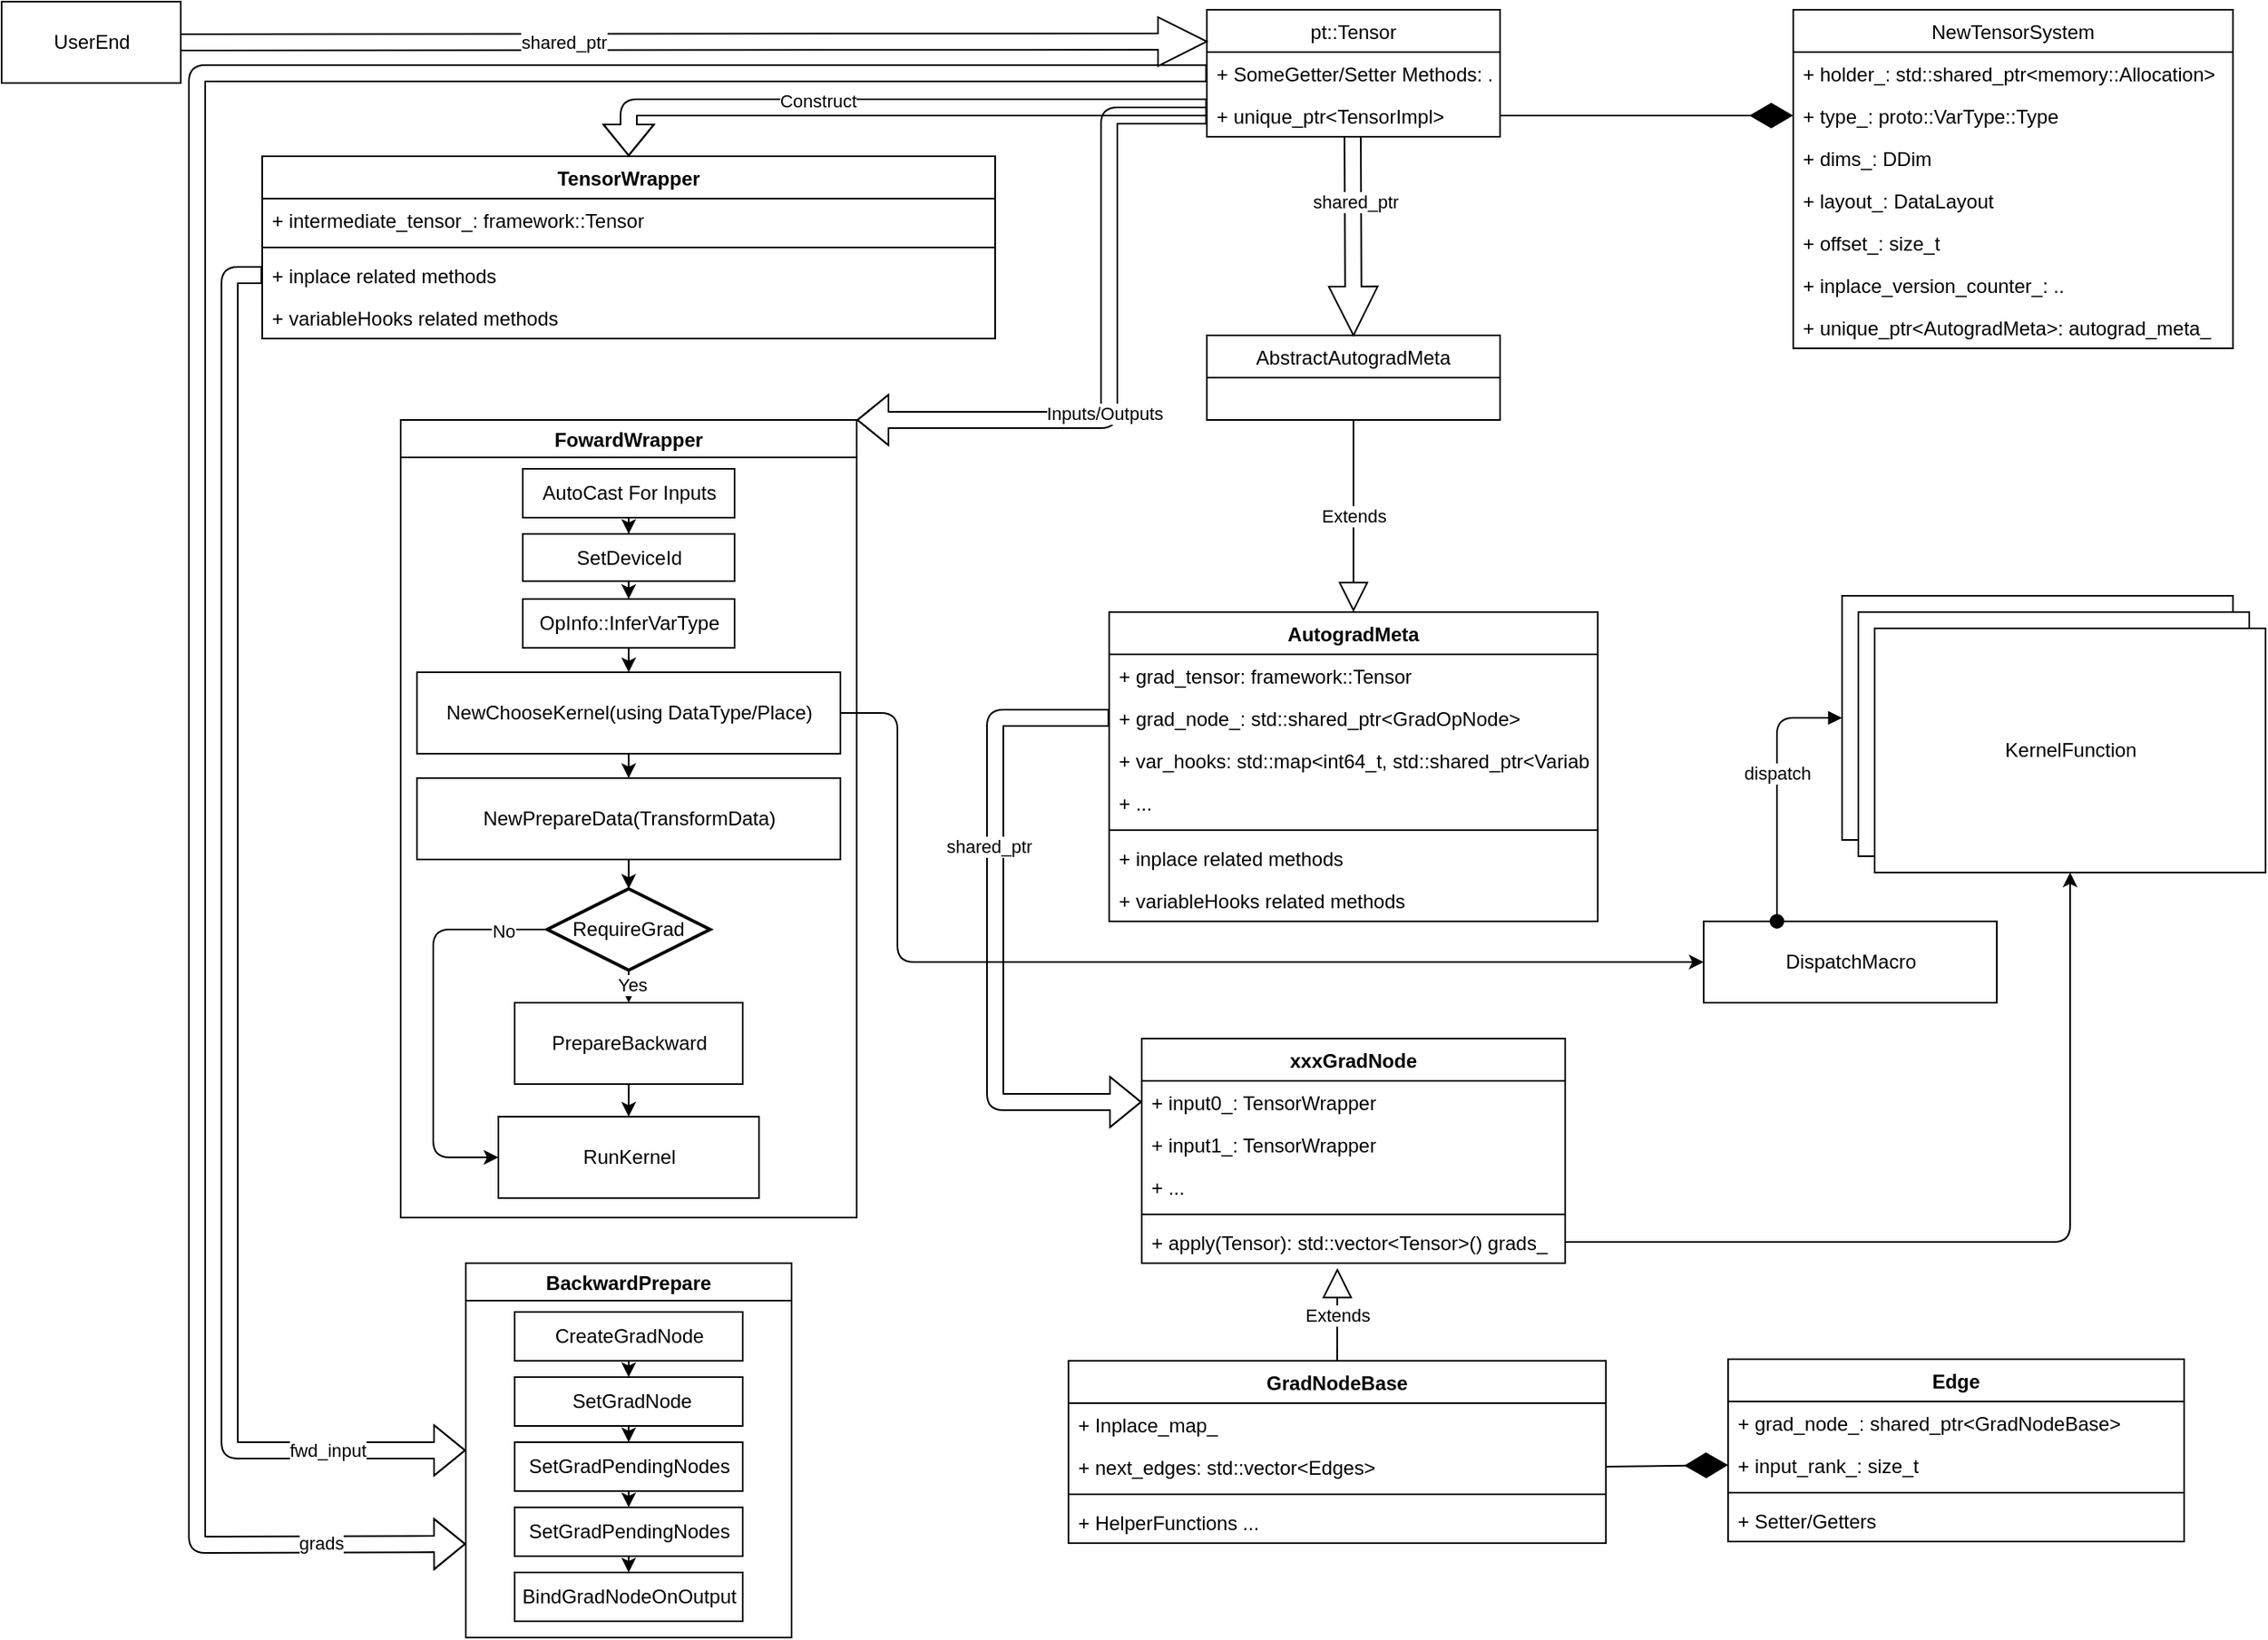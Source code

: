 <mxfile version="15.0.3" type="github">
  <diagram id="ArWPOSI7bu41XnjhQvvm" name="Page-1">
    <mxGraphModel dx="366" dy="769" grid="1" gridSize="10" guides="1" tooltips="1" connect="1" arrows="1" fold="1" page="1" pageScale="1" pageWidth="850" pageHeight="1100" math="0" shadow="0">
      <root>
        <mxCell id="0" />
        <mxCell id="1" parent="0" />
        <mxCell id="lcERAHbh8Opt-ypFuVCq-1" value="FowardWrapper" style="swimlane;" parent="1" vertex="1">
          <mxGeometry x="2175" y="272" width="280" height="490" as="geometry" />
        </mxCell>
        <mxCell id="lcERAHbh8Opt-ypFuVCq-2" style="edgeStyle=orthogonalEdgeStyle;orthogonalLoop=1;jettySize=auto;html=1;exitX=0.5;exitY=1;exitDx=0;exitDy=0;" parent="lcERAHbh8Opt-ypFuVCq-1" source="lcERAHbh8Opt-ypFuVCq-3" target="lcERAHbh8Opt-ypFuVCq-5" edge="1">
          <mxGeometry relative="1" as="geometry" />
        </mxCell>
        <mxCell id="lcERAHbh8Opt-ypFuVCq-3" value="AutoCast For Inputs" style="html=1;" parent="lcERAHbh8Opt-ypFuVCq-1" vertex="1">
          <mxGeometry x="75" y="30" width="130" height="30" as="geometry" />
        </mxCell>
        <mxCell id="lcERAHbh8Opt-ypFuVCq-4" style="edgeStyle=orthogonalEdgeStyle;orthogonalLoop=1;jettySize=auto;html=1;exitX=0.5;exitY=1;exitDx=0;exitDy=0;entryX=0.5;entryY=0;entryDx=0;entryDy=0;" parent="lcERAHbh8Opt-ypFuVCq-1" source="lcERAHbh8Opt-ypFuVCq-5" target="lcERAHbh8Opt-ypFuVCq-7" edge="1">
          <mxGeometry relative="1" as="geometry" />
        </mxCell>
        <mxCell id="lcERAHbh8Opt-ypFuVCq-5" value="SetDeviceId" style="html=1;" parent="lcERAHbh8Opt-ypFuVCq-1" vertex="1">
          <mxGeometry x="75" y="70" width="130" height="29" as="geometry" />
        </mxCell>
        <mxCell id="lcERAHbh8Opt-ypFuVCq-6" style="edgeStyle=orthogonalEdgeStyle;orthogonalLoop=1;jettySize=auto;html=1;exitX=0.5;exitY=1;exitDx=0;exitDy=0;entryX=0.5;entryY=0;entryDx=0;entryDy=0;" parent="lcERAHbh8Opt-ypFuVCq-1" source="lcERAHbh8Opt-ypFuVCq-7" target="lcERAHbh8Opt-ypFuVCq-9" edge="1">
          <mxGeometry relative="1" as="geometry" />
        </mxCell>
        <mxCell id="lcERAHbh8Opt-ypFuVCq-7" value="OpInfo::InferVarType" style="html=1;" parent="lcERAHbh8Opt-ypFuVCq-1" vertex="1">
          <mxGeometry x="75" y="110" width="130" height="30" as="geometry" />
        </mxCell>
        <mxCell id="lcERAHbh8Opt-ypFuVCq-8" style="edgeStyle=orthogonalEdgeStyle;orthogonalLoop=1;jettySize=auto;html=1;exitX=0.5;exitY=1;exitDx=0;exitDy=0;" parent="lcERAHbh8Opt-ypFuVCq-1" source="lcERAHbh8Opt-ypFuVCq-9" target="lcERAHbh8Opt-ypFuVCq-11" edge="1">
          <mxGeometry relative="1" as="geometry" />
        </mxCell>
        <mxCell id="lcERAHbh8Opt-ypFuVCq-9" value="NewChooseKernel(using DataType/Place)" style="html=1;" parent="lcERAHbh8Opt-ypFuVCq-1" vertex="1">
          <mxGeometry x="10" y="155" width="260" height="50" as="geometry" />
        </mxCell>
        <mxCell id="lcERAHbh8Opt-ypFuVCq-10" style="edgeStyle=orthogonalEdgeStyle;orthogonalLoop=1;jettySize=auto;html=1;exitX=0.5;exitY=1;exitDx=0;exitDy=0;entryX=0.5;entryY=0;entryDx=0;entryDy=0;entryPerimeter=0;" parent="lcERAHbh8Opt-ypFuVCq-1" source="lcERAHbh8Opt-ypFuVCq-11" target="lcERAHbh8Opt-ypFuVCq-19" edge="1">
          <mxGeometry relative="1" as="geometry" />
        </mxCell>
        <mxCell id="lcERAHbh8Opt-ypFuVCq-11" value="NewPrepareData(TransformData)" style="html=1;" parent="lcERAHbh8Opt-ypFuVCq-1" vertex="1">
          <mxGeometry x="10" y="220" width="260" height="50" as="geometry" />
        </mxCell>
        <mxCell id="lcERAHbh8Opt-ypFuVCq-12" value="RunKernel" style="html=1;" parent="lcERAHbh8Opt-ypFuVCq-1" vertex="1">
          <mxGeometry x="60" y="428" width="160" height="50" as="geometry" />
        </mxCell>
        <mxCell id="lcERAHbh8Opt-ypFuVCq-13" style="edgeStyle=orthogonalEdgeStyle;orthogonalLoop=1;jettySize=auto;html=1;exitX=0.5;exitY=1;exitDx=0;exitDy=0;entryX=0.5;entryY=0;entryDx=0;entryDy=0;" parent="lcERAHbh8Opt-ypFuVCq-1" source="lcERAHbh8Opt-ypFuVCq-14" target="lcERAHbh8Opt-ypFuVCq-12" edge="1">
          <mxGeometry relative="1" as="geometry" />
        </mxCell>
        <mxCell id="lcERAHbh8Opt-ypFuVCq-14" value="PrepareBackward" style="html=1;" parent="lcERAHbh8Opt-ypFuVCq-1" vertex="1">
          <mxGeometry x="70" y="358" width="140" height="50" as="geometry" />
        </mxCell>
        <mxCell id="lcERAHbh8Opt-ypFuVCq-15" style="edgeStyle=orthogonalEdgeStyle;orthogonalLoop=1;jettySize=auto;html=1;exitX=0.5;exitY=1;exitDx=0;exitDy=0;exitPerimeter=0;entryX=0.5;entryY=0;entryDx=0;entryDy=0;" parent="lcERAHbh8Opt-ypFuVCq-1" source="lcERAHbh8Opt-ypFuVCq-19" target="lcERAHbh8Opt-ypFuVCq-14" edge="1">
          <mxGeometry relative="1" as="geometry" />
        </mxCell>
        <mxCell id="lcERAHbh8Opt-ypFuVCq-16" value="Yes" style="edgeLabel;html=1;align=center;verticalAlign=middle;resizable=0;points=[];" parent="lcERAHbh8Opt-ypFuVCq-15" vertex="1" connectable="0">
          <mxGeometry x="-0.1" y="2" relative="1" as="geometry">
            <mxPoint as="offset" />
          </mxGeometry>
        </mxCell>
        <mxCell id="lcERAHbh8Opt-ypFuVCq-17" style="edgeStyle=orthogonalEdgeStyle;orthogonalLoop=1;jettySize=auto;html=1;exitX=0;exitY=0.5;exitDx=0;exitDy=0;exitPerimeter=0;entryX=0;entryY=0.5;entryDx=0;entryDy=0;" parent="lcERAHbh8Opt-ypFuVCq-1" source="lcERAHbh8Opt-ypFuVCq-19" target="lcERAHbh8Opt-ypFuVCq-12" edge="1">
          <mxGeometry relative="1" as="geometry">
            <Array as="points">
              <mxPoint x="20" y="313" />
              <mxPoint x="20" y="453" />
            </Array>
          </mxGeometry>
        </mxCell>
        <mxCell id="lcERAHbh8Opt-ypFuVCq-18" value="No" style="edgeLabel;html=1;align=center;verticalAlign=middle;resizable=0;points=[];" parent="lcERAHbh8Opt-ypFuVCq-17" vertex="1" connectable="0">
          <mxGeometry x="-0.784" y="1" relative="1" as="geometry">
            <mxPoint as="offset" />
          </mxGeometry>
        </mxCell>
        <mxCell id="lcERAHbh8Opt-ypFuVCq-19" value="RequireGrad" style="strokeWidth=2;html=1;shape=mxgraph.flowchart.decision;whiteSpace=wrap;" parent="lcERAHbh8Opt-ypFuVCq-1" vertex="1">
          <mxGeometry x="90" y="288" width="100" height="50" as="geometry" />
        </mxCell>
        <mxCell id="lcERAHbh8Opt-ypFuVCq-55" value="TensorWrapper" style="swimlane;fontStyle=1;align=center;verticalAlign=top;childLayout=stackLayout;horizontal=1;startSize=26;horizontalStack=0;resizeParent=1;resizeParentMax=0;resizeLast=0;collapsible=1;marginBottom=0;" parent="1" vertex="1">
          <mxGeometry x="2090" y="110" width="450" height="112" as="geometry" />
        </mxCell>
        <mxCell id="lcERAHbh8Opt-ypFuVCq-56" value="+ intermediate_tensor_: framework::Tensor" style="text;strokeColor=none;fillColor=none;align=left;verticalAlign=top;spacingLeft=4;spacingRight=4;overflow=hidden;rotatable=0;points=[[0,0.5],[1,0.5]];portConstraint=eastwest;" parent="lcERAHbh8Opt-ypFuVCq-55" vertex="1">
          <mxGeometry y="26" width="450" height="26" as="geometry" />
        </mxCell>
        <mxCell id="lcERAHbh8Opt-ypFuVCq-60" value="" style="line;strokeWidth=1;fillColor=none;align=left;verticalAlign=middle;spacingTop=-1;spacingLeft=3;spacingRight=3;rotatable=0;labelPosition=right;points=[];portConstraint=eastwest;" parent="lcERAHbh8Opt-ypFuVCq-55" vertex="1">
          <mxGeometry y="52" width="450" height="8" as="geometry" />
        </mxCell>
        <mxCell id="lcERAHbh8Opt-ypFuVCq-61" value="+ inplace related methods" style="text;strokeColor=none;fillColor=none;align=left;verticalAlign=top;spacingLeft=4;spacingRight=4;overflow=hidden;rotatable=0;points=[[0,0.5],[1,0.5]];portConstraint=eastwest;" parent="lcERAHbh8Opt-ypFuVCq-55" vertex="1">
          <mxGeometry y="60" width="450" height="26" as="geometry" />
        </mxCell>
        <mxCell id="lcERAHbh8Opt-ypFuVCq-62" value="+ variableHooks related methods" style="text;strokeColor=none;fillColor=none;align=left;verticalAlign=top;spacingLeft=4;spacingRight=4;overflow=hidden;rotatable=0;points=[[0,0.5],[1,0.5]];portConstraint=eastwest;" parent="lcERAHbh8Opt-ypFuVCq-55" vertex="1">
          <mxGeometry y="86" width="450" height="26" as="geometry" />
        </mxCell>
        <mxCell id="lcERAHbh8Opt-ypFuVCq-76" value="pt::Tensor" style="swimlane;fontStyle=0;childLayout=stackLayout;horizontal=1;startSize=26;fillColor=none;horizontalStack=0;resizeParent=1;resizeParentMax=0;resizeLast=0;collapsible=1;marginBottom=0;" parent="1" vertex="1">
          <mxGeometry x="2670" y="20" width="180" height="78" as="geometry" />
        </mxCell>
        <mxCell id="lcERAHbh8Opt-ypFuVCq-77" value="+ SomeGetter/Setter Methods: .." style="text;strokeColor=none;fillColor=none;align=left;verticalAlign=top;spacingLeft=4;spacingRight=4;overflow=hidden;rotatable=0;points=[[0,0.5],[1,0.5]];portConstraint=eastwest;" parent="lcERAHbh8Opt-ypFuVCq-76" vertex="1">
          <mxGeometry y="26" width="180" height="26" as="geometry" />
        </mxCell>
        <mxCell id="lcERAHbh8Opt-ypFuVCq-78" value="+ unique_ptr&lt;TensorImpl&gt;" style="text;strokeColor=none;fillColor=none;align=left;verticalAlign=top;spacingLeft=4;spacingRight=4;overflow=hidden;rotatable=0;points=[[0,0.5],[1,0.5]];portConstraint=eastwest;" parent="lcERAHbh8Opt-ypFuVCq-76" vertex="1">
          <mxGeometry y="52" width="180" height="26" as="geometry" />
        </mxCell>
        <mxCell id="lcERAHbh8Opt-ypFuVCq-86" value="AutogradMeta" style="swimlane;fontStyle=1;align=center;verticalAlign=top;childLayout=stackLayout;horizontal=1;startSize=26;horizontalStack=0;resizeParent=1;resizeParentMax=0;resizeLast=0;collapsible=1;marginBottom=0;" parent="1" vertex="1">
          <mxGeometry x="2610" y="390" width="300" height="190" as="geometry" />
        </mxCell>
        <mxCell id="lcERAHbh8Opt-ypFuVCq-87" value="+ grad_tensor: framework::Tensor" style="text;strokeColor=none;fillColor=none;align=left;verticalAlign=top;spacingLeft=4;spacingRight=4;overflow=hidden;rotatable=0;points=[[0,0.5],[1,0.5]];portConstraint=eastwest;" parent="lcERAHbh8Opt-ypFuVCq-86" vertex="1">
          <mxGeometry y="26" width="300" height="26" as="geometry" />
        </mxCell>
        <mxCell id="lcERAHbh8Opt-ypFuVCq-88" value="+ grad_node_: std::shared_ptr&lt;GradOpNode&gt;" style="text;strokeColor=none;fillColor=none;align=left;verticalAlign=top;spacingLeft=4;spacingRight=4;overflow=hidden;rotatable=0;points=[[0,0.5],[1,0.5]];portConstraint=eastwest;" parent="lcERAHbh8Opt-ypFuVCq-86" vertex="1">
          <mxGeometry y="52" width="300" height="26" as="geometry" />
        </mxCell>
        <mxCell id="lcERAHbh8Opt-ypFuVCq-89" value="+ var_hooks: std::map&lt;int64_t, std::shared_ptr&lt;VariableWrapperHook&gt;&gt;rHook&gt;" style="text;strokeColor=none;fillColor=none;align=left;verticalAlign=top;spacingLeft=4;spacingRight=4;overflow=hidden;rotatable=0;points=[[0,0.5],[1,0.5]];portConstraint=eastwest;" parent="lcERAHbh8Opt-ypFuVCq-86" vertex="1">
          <mxGeometry y="78" width="300" height="26" as="geometry" />
        </mxCell>
        <mxCell id="lcERAHbh8Opt-ypFuVCq-90" value="+ ..." style="text;strokeColor=none;fillColor=none;align=left;verticalAlign=top;spacingLeft=4;spacingRight=4;overflow=hidden;rotatable=0;points=[[0,0.5],[1,0.5]];portConstraint=eastwest;" parent="lcERAHbh8Opt-ypFuVCq-86" vertex="1">
          <mxGeometry y="104" width="300" height="26" as="geometry" />
        </mxCell>
        <mxCell id="lcERAHbh8Opt-ypFuVCq-91" value="" style="line;strokeWidth=1;fillColor=none;align=left;verticalAlign=middle;spacingTop=-1;spacingLeft=3;spacingRight=3;rotatable=0;labelPosition=right;points=[];portConstraint=eastwest;" parent="lcERAHbh8Opt-ypFuVCq-86" vertex="1">
          <mxGeometry y="130" width="300" height="8" as="geometry" />
        </mxCell>
        <mxCell id="lcERAHbh8Opt-ypFuVCq-92" value="+ inplace related methods" style="text;strokeColor=none;fillColor=none;align=left;verticalAlign=top;spacingLeft=4;spacingRight=4;overflow=hidden;rotatable=0;points=[[0,0.5],[1,0.5]];portConstraint=eastwest;" parent="lcERAHbh8Opt-ypFuVCq-86" vertex="1">
          <mxGeometry y="138" width="300" height="26" as="geometry" />
        </mxCell>
        <mxCell id="lcERAHbh8Opt-ypFuVCq-93" value="+ variableHooks related methods" style="text;strokeColor=none;fillColor=none;align=left;verticalAlign=top;spacingLeft=4;spacingRight=4;overflow=hidden;rotatable=0;points=[[0,0.5],[1,0.5]];portConstraint=eastwest;" parent="lcERAHbh8Opt-ypFuVCq-86" vertex="1">
          <mxGeometry y="164" width="300" height="26" as="geometry" />
        </mxCell>
        <mxCell id="lcERAHbh8Opt-ypFuVCq-94" value="NewTensorSystem" style="swimlane;fontStyle=0;childLayout=stackLayout;horizontal=1;startSize=26;fillColor=none;horizontalStack=0;resizeParent=1;resizeParentMax=0;resizeLast=0;collapsible=1;marginBottom=0;" parent="1" vertex="1">
          <mxGeometry x="3030" y="20" width="270" height="208" as="geometry" />
        </mxCell>
        <mxCell id="lcERAHbh8Opt-ypFuVCq-95" value="+ holder_: std::shared_ptr&lt;memory::Allocation&gt;" style="text;strokeColor=none;fillColor=none;align=left;verticalAlign=top;spacingLeft=4;spacingRight=4;overflow=hidden;rotatable=0;points=[[0,0.5],[1,0.5]];portConstraint=eastwest;" parent="lcERAHbh8Opt-ypFuVCq-94" vertex="1">
          <mxGeometry y="26" width="270" height="26" as="geometry" />
        </mxCell>
        <mxCell id="lcERAHbh8Opt-ypFuVCq-96" value="+ type_: proto::VarType::Type" style="text;strokeColor=none;fillColor=none;align=left;verticalAlign=top;spacingLeft=4;spacingRight=4;overflow=hidden;rotatable=0;points=[[0,0.5],[1,0.5]];portConstraint=eastwest;" parent="lcERAHbh8Opt-ypFuVCq-94" vertex="1">
          <mxGeometry y="52" width="270" height="26" as="geometry" />
        </mxCell>
        <mxCell id="lcERAHbh8Opt-ypFuVCq-97" value="+ dims_: DDim" style="text;strokeColor=none;fillColor=none;align=left;verticalAlign=top;spacingLeft=4;spacingRight=4;overflow=hidden;rotatable=0;points=[[0,0.5],[1,0.5]];portConstraint=eastwest;" parent="lcERAHbh8Opt-ypFuVCq-94" vertex="1">
          <mxGeometry y="78" width="270" height="26" as="geometry" />
        </mxCell>
        <mxCell id="lcERAHbh8Opt-ypFuVCq-98" value="+ layout_: DataLayout" style="text;strokeColor=none;fillColor=none;align=left;verticalAlign=top;spacingLeft=4;spacingRight=4;overflow=hidden;rotatable=0;points=[[0,0.5],[1,0.5]];portConstraint=eastwest;" parent="lcERAHbh8Opt-ypFuVCq-94" vertex="1">
          <mxGeometry y="104" width="270" height="26" as="geometry" />
        </mxCell>
        <mxCell id="lcERAHbh8Opt-ypFuVCq-99" value="+ offset_: size_t" style="text;strokeColor=none;fillColor=none;align=left;verticalAlign=top;spacingLeft=4;spacingRight=4;overflow=hidden;rotatable=0;points=[[0,0.5],[1,0.5]];portConstraint=eastwest;" parent="lcERAHbh8Opt-ypFuVCq-94" vertex="1">
          <mxGeometry y="130" width="270" height="26" as="geometry" />
        </mxCell>
        <mxCell id="lcERAHbh8Opt-ypFuVCq-100" value="+ inplace_version_counter_: .." style="text;strokeColor=none;fillColor=none;align=left;verticalAlign=top;spacingLeft=4;spacingRight=4;overflow=hidden;rotatable=0;points=[[0,0.5],[1,0.5]];portConstraint=eastwest;" parent="lcERAHbh8Opt-ypFuVCq-94" vertex="1">
          <mxGeometry y="156" width="270" height="26" as="geometry" />
        </mxCell>
        <mxCell id="lcERAHbh8Opt-ypFuVCq-101" value="+ unique_ptr&lt;AutogradMeta&gt;: autograd_meta_" style="text;strokeColor=none;fillColor=none;align=left;verticalAlign=top;spacingLeft=4;spacingRight=4;overflow=hidden;rotatable=0;points=[[0,0.5],[1,0.5]];portConstraint=eastwest;" parent="lcERAHbh8Opt-ypFuVCq-94" vertex="1">
          <mxGeometry y="182" width="270" height="26" as="geometry" />
        </mxCell>
        <mxCell id="lcERAHbh8Opt-ypFuVCq-102" value="" style="endArrow=diamondThin;endFill=1;endSize=24;html=1;exitX=1;exitY=0.5;exitDx=0;exitDy=0;entryX=0;entryY=0.5;entryDx=0;entryDy=0;" parent="1" source="lcERAHbh8Opt-ypFuVCq-78" edge="1" target="lcERAHbh8Opt-ypFuVCq-96">
          <mxGeometry width="160" relative="1" as="geometry">
            <mxPoint x="1870" y="380" as="sourcePoint" />
            <mxPoint x="3020" y="175" as="targetPoint" />
          </mxGeometry>
        </mxCell>
        <mxCell id="lcERAHbh8Opt-ypFuVCq-108" style="edgeStyle=orthogonalEdgeStyle;shape=arrow;orthogonalLoop=1;jettySize=auto;html=1;exitX=1;exitY=0.5;exitDx=0;exitDy=0;entryX=0;entryY=0.25;entryDx=0;entryDy=0;" parent="1" source="lcERAHbh8Opt-ypFuVCq-105" target="lcERAHbh8Opt-ypFuVCq-76" edge="1">
          <mxGeometry relative="1" as="geometry">
            <mxPoint x="2470" y="35" as="targetPoint" />
          </mxGeometry>
        </mxCell>
        <mxCell id="lcERAHbh8Opt-ypFuVCq-109" value="shared_ptr" style="edgeLabel;html=1;align=center;verticalAlign=middle;resizable=0;points=[];" parent="lcERAHbh8Opt-ypFuVCq-108" vertex="1" connectable="0">
          <mxGeometry x="-0.256" y="-52" relative="1" as="geometry">
            <mxPoint y="-52" as="offset" />
          </mxGeometry>
        </mxCell>
        <mxCell id="lcERAHbh8Opt-ypFuVCq-105" value="UserEnd" style="html=1;" parent="1" vertex="1">
          <mxGeometry x="1930" y="15" width="110" height="50" as="geometry" />
        </mxCell>
        <mxCell id="lcERAHbh8Opt-ypFuVCq-147" value="DispatchMacro" style="html=1;" parent="1" vertex="1">
          <mxGeometry x="2975" y="580" width="180" height="50" as="geometry" />
        </mxCell>
        <mxCell id="lcERAHbh8Opt-ypFuVCq-148" value="dispatch" style="html=1;verticalAlign=bottom;startArrow=oval;startFill=1;endArrow=block;startSize=8;exitX=0.25;exitY=0;exitDx=0;exitDy=0;entryX=0;entryY=0.5;entryDx=0;entryDy=0;" parent="1" source="lcERAHbh8Opt-ypFuVCq-147" target="lcERAHbh8Opt-ypFuVCq-159" edge="1">
          <mxGeometry width="60" relative="1" as="geometry">
            <mxPoint x="1958.57" y="755" as="sourcePoint" />
            <mxPoint x="2018.57" y="755" as="targetPoint" />
            <Array as="points">
              <mxPoint x="3020" y="455" />
            </Array>
          </mxGeometry>
        </mxCell>
        <mxCell id="lcERAHbh8Opt-ypFuVCq-149" value="BackwardPrepare" style="swimlane;" parent="1" vertex="1">
          <mxGeometry x="2215" y="790" width="200" height="230" as="geometry" />
        </mxCell>
        <mxCell id="lcERAHbh8Opt-ypFuVCq-150" style="edgeStyle=orthogonalEdgeStyle;orthogonalLoop=1;jettySize=auto;html=1;exitX=0.5;exitY=1;exitDx=0;exitDy=0;entryX=0.5;entryY=0;entryDx=0;entryDy=0;" parent="lcERAHbh8Opt-ypFuVCq-149" source="lcERAHbh8Opt-ypFuVCq-151" target="lcERAHbh8Opt-ypFuVCq-157" edge="1">
          <mxGeometry relative="1" as="geometry" />
        </mxCell>
        <mxCell id="lcERAHbh8Opt-ypFuVCq-151" value="CreateGradNode" style="html=1;" parent="lcERAHbh8Opt-ypFuVCq-149" vertex="1">
          <mxGeometry x="30" y="30" width="140" height="30" as="geometry" />
        </mxCell>
        <mxCell id="lcERAHbh8Opt-ypFuVCq-152" style="edgeStyle=orthogonalEdgeStyle;orthogonalLoop=1;jettySize=auto;html=1;exitX=0.5;exitY=1;exitDx=0;exitDy=0;entryX=0.5;entryY=0;entryDx=0;entryDy=0;" parent="lcERAHbh8Opt-ypFuVCq-149" source="lcERAHbh8Opt-ypFuVCq-153" target="lcERAHbh8Opt-ypFuVCq-155" edge="1">
          <mxGeometry relative="1" as="geometry" />
        </mxCell>
        <mxCell id="lcERAHbh8Opt-ypFuVCq-153" value="SetGradPendingNodes" style="html=1;" parent="lcERAHbh8Opt-ypFuVCq-149" vertex="1">
          <mxGeometry x="30" y="110" width="140" height="30" as="geometry" />
        </mxCell>
        <mxCell id="lcERAHbh8Opt-ypFuVCq-154" style="edgeStyle=orthogonalEdgeStyle;orthogonalLoop=1;jettySize=auto;html=1;exitX=0.5;exitY=1;exitDx=0;exitDy=0;entryX=0.5;entryY=0;entryDx=0;entryDy=0;" parent="lcERAHbh8Opt-ypFuVCq-149" source="lcERAHbh8Opt-ypFuVCq-155" target="lcERAHbh8Opt-ypFuVCq-158" edge="1">
          <mxGeometry relative="1" as="geometry" />
        </mxCell>
        <mxCell id="lcERAHbh8Opt-ypFuVCq-155" value="SetGradPendingNodes" style="html=1;" parent="lcERAHbh8Opt-ypFuVCq-149" vertex="1">
          <mxGeometry x="30" y="150" width="140" height="30" as="geometry" />
        </mxCell>
        <mxCell id="lcERAHbh8Opt-ypFuVCq-156" style="edgeStyle=orthogonalEdgeStyle;orthogonalLoop=1;jettySize=auto;html=1;exitX=0.5;exitY=1;exitDx=0;exitDy=0;entryX=0.5;entryY=0;entryDx=0;entryDy=0;" parent="lcERAHbh8Opt-ypFuVCq-149" source="lcERAHbh8Opt-ypFuVCq-157" target="lcERAHbh8Opt-ypFuVCq-153" edge="1">
          <mxGeometry relative="1" as="geometry" />
        </mxCell>
        <mxCell id="lcERAHbh8Opt-ypFuVCq-157" value="&amp;nbsp;SetGradNode" style="html=1;" parent="lcERAHbh8Opt-ypFuVCq-149" vertex="1">
          <mxGeometry x="30" y="70" width="140" height="30" as="geometry" />
        </mxCell>
        <mxCell id="lcERAHbh8Opt-ypFuVCq-158" value="BindGradNodeOnOutput" style="html=1;" parent="lcERAHbh8Opt-ypFuVCq-149" vertex="1">
          <mxGeometry x="30" y="190" width="140" height="30" as="geometry" />
        </mxCell>
        <mxCell id="lcERAHbh8Opt-ypFuVCq-162" value="xxxGradNode" style="swimlane;fontStyle=1;align=center;verticalAlign=top;childLayout=stackLayout;horizontal=1;startSize=26;horizontalStack=0;resizeParent=1;resizeParentMax=0;resizeLast=0;collapsible=1;marginBottom=0;" parent="1" vertex="1">
          <mxGeometry x="2630" y="652" width="260" height="138" as="geometry" />
        </mxCell>
        <mxCell id="lcERAHbh8Opt-ypFuVCq-163" value="+ input0_: TensorWrapper" style="text;strokeColor=none;fillColor=none;align=left;verticalAlign=top;spacingLeft=4;spacingRight=4;overflow=hidden;rotatable=0;points=[[0,0.5],[1,0.5]];portConstraint=eastwest;" parent="lcERAHbh8Opt-ypFuVCq-162" vertex="1">
          <mxGeometry y="26" width="260" height="26" as="geometry" />
        </mxCell>
        <mxCell id="lcERAHbh8Opt-ypFuVCq-164" value="+ input1_: TensorWrapper" style="text;strokeColor=none;fillColor=none;align=left;verticalAlign=top;spacingLeft=4;spacingRight=4;overflow=hidden;rotatable=0;points=[[0,0.5],[1,0.5]];portConstraint=eastwest;" parent="lcERAHbh8Opt-ypFuVCq-162" vertex="1">
          <mxGeometry y="52" width="260" height="26" as="geometry" />
        </mxCell>
        <mxCell id="lcERAHbh8Opt-ypFuVCq-165" value="+ ..." style="text;strokeColor=none;fillColor=none;align=left;verticalAlign=top;spacingLeft=4;spacingRight=4;overflow=hidden;rotatable=0;points=[[0,0.5],[1,0.5]];portConstraint=eastwest;" parent="lcERAHbh8Opt-ypFuVCq-162" vertex="1">
          <mxGeometry y="78" width="260" height="26" as="geometry" />
        </mxCell>
        <mxCell id="lcERAHbh8Opt-ypFuVCq-166" value="" style="line;strokeWidth=1;fillColor=none;align=left;verticalAlign=middle;spacingTop=-1;spacingLeft=3;spacingRight=3;rotatable=0;labelPosition=right;points=[];portConstraint=eastwest;" parent="lcERAHbh8Opt-ypFuVCq-162" vertex="1">
          <mxGeometry y="104" width="260" height="8" as="geometry" />
        </mxCell>
        <mxCell id="lcERAHbh8Opt-ypFuVCq-167" value="+ apply(Tensor): std::vector&lt;Tensor&gt;() grads_" style="text;strokeColor=none;fillColor=none;align=left;verticalAlign=top;spacingLeft=4;spacingRight=4;overflow=hidden;rotatable=0;points=[[0,0.5],[1,0.5]];portConstraint=eastwest;" parent="lcERAHbh8Opt-ypFuVCq-162" vertex="1">
          <mxGeometry y="112" width="260" height="26" as="geometry" />
        </mxCell>
        <mxCell id="lcERAHbh8Opt-ypFuVCq-168" value="GradNodeBase" style="swimlane;fontStyle=1;align=center;verticalAlign=top;childLayout=stackLayout;horizontal=1;startSize=26;horizontalStack=0;resizeParent=1;resizeParentMax=0;resizeLast=0;collapsible=1;marginBottom=0;" parent="1" vertex="1">
          <mxGeometry x="2585" y="850" width="330" height="112" as="geometry" />
        </mxCell>
        <mxCell id="lcERAHbh8Opt-ypFuVCq-169" value="+ Inplace_map_" style="text;strokeColor=none;fillColor=none;align=left;verticalAlign=top;spacingLeft=4;spacingRight=4;overflow=hidden;rotatable=0;points=[[0,0.5],[1,0.5]];portConstraint=eastwest;" parent="lcERAHbh8Opt-ypFuVCq-168" vertex="1">
          <mxGeometry y="26" width="330" height="26" as="geometry" />
        </mxCell>
        <mxCell id="lcERAHbh8Opt-ypFuVCq-170" value="+ next_edges: std::vector&lt;Edges&gt;" style="text;strokeColor=none;fillColor=none;align=left;verticalAlign=top;spacingLeft=4;spacingRight=4;overflow=hidden;rotatable=0;points=[[0,0.5],[1,0.5]];portConstraint=eastwest;" parent="lcERAHbh8Opt-ypFuVCq-168" vertex="1">
          <mxGeometry y="52" width="330" height="26" as="geometry" />
        </mxCell>
        <mxCell id="lcERAHbh8Opt-ypFuVCq-171" value="" style="line;strokeWidth=1;fillColor=none;align=left;verticalAlign=middle;spacingTop=-1;spacingLeft=3;spacingRight=3;rotatable=0;labelPosition=right;points=[];portConstraint=eastwest;" parent="lcERAHbh8Opt-ypFuVCq-168" vertex="1">
          <mxGeometry y="78" width="330" height="8" as="geometry" />
        </mxCell>
        <mxCell id="lcERAHbh8Opt-ypFuVCq-172" value="+ HelperFunctions ..." style="text;strokeColor=none;fillColor=none;align=left;verticalAlign=top;spacingLeft=4;spacingRight=4;overflow=hidden;rotatable=0;points=[[0,0.5],[1,0.5]];portConstraint=eastwest;" parent="lcERAHbh8Opt-ypFuVCq-168" vertex="1">
          <mxGeometry y="86" width="330" height="26" as="geometry" />
        </mxCell>
        <mxCell id="lcERAHbh8Opt-ypFuVCq-175" value="Extends" style="endArrow=block;endSize=16;endFill=0;html=1;exitX=0.5;exitY=0;exitDx=0;exitDy=0;entryX=0.462;entryY=1.115;entryDx=0;entryDy=0;entryPerimeter=0;" parent="1" source="lcERAHbh8Opt-ypFuVCq-168" target="lcERAHbh8Opt-ypFuVCq-167" edge="1">
          <mxGeometry width="160" relative="1" as="geometry">
            <mxPoint x="2248.57" y="925" as="sourcePoint" />
            <mxPoint x="2408.57" y="925" as="targetPoint" />
          </mxGeometry>
        </mxCell>
        <mxCell id="lcERAHbh8Opt-ypFuVCq-180" value="" style="group;" parent="1" vertex="1" connectable="0">
          <mxGeometry x="3060" y="380" width="260" height="170" as="geometry" />
        </mxCell>
        <mxCell id="lcERAHbh8Opt-ypFuVCq-159" value="KernelFunction" style="html=1;" parent="lcERAHbh8Opt-ypFuVCq-180" vertex="1">
          <mxGeometry width="240" height="150" as="geometry" />
        </mxCell>
        <mxCell id="lcERAHbh8Opt-ypFuVCq-160" value="KernelFunction" style="html=1;" parent="lcERAHbh8Opt-ypFuVCq-180" vertex="1">
          <mxGeometry x="10" y="10" width="240" height="150" as="geometry" />
        </mxCell>
        <mxCell id="lcERAHbh8Opt-ypFuVCq-161" value="KernelFunction" style="html=1;" parent="lcERAHbh8Opt-ypFuVCq-180" vertex="1">
          <mxGeometry x="20" y="20" width="240" height="150" as="geometry" />
        </mxCell>
        <mxCell id="lcERAHbh8Opt-ypFuVCq-184" style="edgeStyle=orthogonalEdgeStyle;orthogonalLoop=1;jettySize=auto;html=1;exitX=1;exitY=0.5;exitDx=0;exitDy=0;entryX=0;entryY=0.5;entryDx=0;entryDy=0;" parent="1" source="lcERAHbh8Opt-ypFuVCq-9" target="lcERAHbh8Opt-ypFuVCq-147" edge="1">
          <mxGeometry relative="1" as="geometry">
            <Array as="points">
              <mxPoint x="2480" y="452" />
              <mxPoint x="2480" y="605" />
            </Array>
          </mxGeometry>
        </mxCell>
        <mxCell id="lcERAHbh8Opt-ypFuVCq-185" style="edgeStyle=orthogonalEdgeStyle;orthogonalLoop=1;jettySize=auto;html=1;exitX=1;exitY=0.5;exitDx=0;exitDy=0;entryX=0.5;entryY=1;entryDx=0;entryDy=0;" parent="1" source="lcERAHbh8Opt-ypFuVCq-167" target="lcERAHbh8Opt-ypFuVCq-161" edge="1">
          <mxGeometry relative="1" as="geometry" />
        </mxCell>
        <mxCell id="lcERAHbh8Opt-ypFuVCq-186" style="edgeStyle=orthogonalEdgeStyle;shape=flexArrow;orthogonalLoop=1;jettySize=auto;html=1;entryX=0.5;entryY=0;entryDx=0;entryDy=0;" parent="1" target="lcERAHbh8Opt-ypFuVCq-55" edge="1">
          <mxGeometry relative="1" as="geometry">
            <Array as="points">
              <mxPoint x="2315" y="80" />
            </Array>
            <mxPoint x="2670" y="80" as="sourcePoint" />
          </mxGeometry>
        </mxCell>
        <mxCell id="lcERAHbh8Opt-ypFuVCq-187" value="Construct" style="edgeLabel;html=1;align=center;verticalAlign=middle;resizable=0;points=[];" parent="lcERAHbh8Opt-ypFuVCq-186" vertex="1" connectable="0">
          <mxGeometry x="0.245" y="-4" relative="1" as="geometry">
            <mxPoint as="offset" />
          </mxGeometry>
        </mxCell>
        <mxCell id="l6J4jQjPSFMSGiB9nFQ--1" value="Edge" style="swimlane;fontStyle=1;align=center;verticalAlign=top;childLayout=stackLayout;horizontal=1;startSize=26;horizontalStack=0;resizeParent=1;resizeParentMax=0;resizeLast=0;collapsible=1;marginBottom=0;" parent="1" vertex="1">
          <mxGeometry x="2990" y="849" width="280" height="112" as="geometry" />
        </mxCell>
        <mxCell id="l6J4jQjPSFMSGiB9nFQ--2" value="+ grad_node_: shared_ptr&lt;GradNodeBase&gt;" style="text;strokeColor=none;fillColor=none;align=left;verticalAlign=top;spacingLeft=4;spacingRight=4;overflow=hidden;rotatable=0;points=[[0,0.5],[1,0.5]];portConstraint=eastwest;" parent="l6J4jQjPSFMSGiB9nFQ--1" vertex="1">
          <mxGeometry y="26" width="280" height="26" as="geometry" />
        </mxCell>
        <mxCell id="l6J4jQjPSFMSGiB9nFQ--3" value="+ input_rank_: size_t " style="text;strokeColor=none;fillColor=none;align=left;verticalAlign=top;spacingLeft=4;spacingRight=4;overflow=hidden;rotatable=0;points=[[0,0.5],[1,0.5]];portConstraint=eastwest;" parent="l6J4jQjPSFMSGiB9nFQ--1" vertex="1">
          <mxGeometry y="52" width="280" height="26" as="geometry" />
        </mxCell>
        <mxCell id="l6J4jQjPSFMSGiB9nFQ--4" value="" style="line;strokeWidth=1;fillColor=none;align=left;verticalAlign=middle;spacingTop=-1;spacingLeft=3;spacingRight=3;rotatable=0;labelPosition=right;points=[];portConstraint=eastwest;" parent="l6J4jQjPSFMSGiB9nFQ--1" vertex="1">
          <mxGeometry y="78" width="280" height="8" as="geometry" />
        </mxCell>
        <mxCell id="l6J4jQjPSFMSGiB9nFQ--5" value="+ Setter/Getters" style="text;strokeColor=none;fillColor=none;align=left;verticalAlign=top;spacingLeft=4;spacingRight=4;overflow=hidden;rotatable=0;points=[[0,0.5],[1,0.5]];portConstraint=eastwest;" parent="l6J4jQjPSFMSGiB9nFQ--1" vertex="1">
          <mxGeometry y="86" width="280" height="26" as="geometry" />
        </mxCell>
        <mxCell id="l6J4jQjPSFMSGiB9nFQ--6" value="" style="endArrow=diamondThin;endFill=1;endSize=24;html=1;exitX=1;exitY=0.5;exitDx=0;exitDy=0;entryX=0;entryY=0.5;entryDx=0;entryDy=0;" parent="1" source="lcERAHbh8Opt-ypFuVCq-170" target="l6J4jQjPSFMSGiB9nFQ--3" edge="1">
          <mxGeometry width="160" relative="1" as="geometry">
            <mxPoint x="3070" y="980" as="sourcePoint" />
            <mxPoint x="3230" y="980" as="targetPoint" />
          </mxGeometry>
        </mxCell>
        <mxCell id="YwdyLJWhu6x3MBrnwfMt-1" value="AbstractAutogradMeta" style="swimlane;fontStyle=0;childLayout=stackLayout;horizontal=1;startSize=26;fillColor=none;horizontalStack=0;resizeParent=1;resizeParentMax=0;resizeLast=0;collapsible=1;marginBottom=0;" vertex="1" parent="1">
          <mxGeometry x="2670" y="220" width="180" height="52" as="geometry" />
        </mxCell>
        <mxCell id="YwdyLJWhu6x3MBrnwfMt-4" style="edgeStyle=orthogonalEdgeStyle;shape=arrow;orthogonalLoop=1;jettySize=auto;html=1;exitX=0.5;exitY=1;exitDx=0;exitDy=0;" edge="1" parent="1">
          <mxGeometry relative="1" as="geometry">
            <mxPoint x="2760" y="220" as="targetPoint" />
            <mxPoint x="2759.5" y="98" as="sourcePoint" />
          </mxGeometry>
        </mxCell>
        <mxCell id="YwdyLJWhu6x3MBrnwfMt-5" value="shared_ptr" style="edgeLabel;html=1;align=center;verticalAlign=middle;resizable=0;points=[];" vertex="1" connectable="0" parent="YwdyLJWhu6x3MBrnwfMt-4">
          <mxGeometry x="0.076" y="39" relative="1" as="geometry">
            <mxPoint x="-39" y="-26" as="offset" />
          </mxGeometry>
        </mxCell>
        <mxCell id="YwdyLJWhu6x3MBrnwfMt-6" value="Extends" style="endArrow=block;endSize=16;endFill=0;html=1;exitX=0.5;exitY=1;exitDx=0;exitDy=0;entryX=0.5;entryY=0;entryDx=0;entryDy=0;" edge="1" parent="1" source="YwdyLJWhu6x3MBrnwfMt-1" target="lcERAHbh8Opt-ypFuVCq-86">
          <mxGeometry width="160" relative="1" as="geometry">
            <mxPoint x="2680" y="310" as="sourcePoint" />
            <mxPoint x="2840" y="310" as="targetPoint" />
          </mxGeometry>
        </mxCell>
        <mxCell id="YwdyLJWhu6x3MBrnwfMt-7" style="edgeStyle=orthogonalEdgeStyle;shape=flexArrow;orthogonalLoop=1;jettySize=auto;html=1;entryX=1;entryY=0;entryDx=0;entryDy=0;exitX=0;exitY=0.5;exitDx=0;exitDy=0;" edge="1" parent="1" source="lcERAHbh8Opt-ypFuVCq-78" target="lcERAHbh8Opt-ypFuVCq-1">
          <mxGeometry relative="1" as="geometry">
            <Array as="points">
              <mxPoint x="2610" y="85" />
              <mxPoint x="2610" y="272" />
            </Array>
            <mxPoint x="2865" y="280" as="sourcePoint" />
            <mxPoint x="2510" y="310" as="targetPoint" />
          </mxGeometry>
        </mxCell>
        <mxCell id="YwdyLJWhu6x3MBrnwfMt-8" value="Inputs/Outputs" style="edgeLabel;html=1;align=center;verticalAlign=middle;resizable=0;points=[];" vertex="1" connectable="0" parent="YwdyLJWhu6x3MBrnwfMt-7">
          <mxGeometry x="0.245" y="-4" relative="1" as="geometry">
            <mxPoint as="offset" />
          </mxGeometry>
        </mxCell>
        <mxCell id="YwdyLJWhu6x3MBrnwfMt-9" value="" style="shape=flexArrow;endArrow=classic;html=1;exitX=0;exitY=0.5;exitDx=0;exitDy=0;entryX=0;entryY=0.5;entryDx=0;entryDy=0;" edge="1" parent="1" source="lcERAHbh8Opt-ypFuVCq-88" target="lcERAHbh8Opt-ypFuVCq-163">
          <mxGeometry width="50" height="50" relative="1" as="geometry">
            <mxPoint x="2530" y="470" as="sourcePoint" />
            <mxPoint x="2610" y="710" as="targetPoint" />
            <Array as="points">
              <mxPoint x="2540" y="455" />
              <mxPoint x="2540" y="691" />
            </Array>
          </mxGeometry>
        </mxCell>
        <mxCell id="YwdyLJWhu6x3MBrnwfMt-10" value="shared_ptr" style="edgeLabel;html=1;align=center;verticalAlign=middle;resizable=0;points=[];" vertex="1" connectable="0" parent="YwdyLJWhu6x3MBrnwfMt-9">
          <mxGeometry x="-0.247" y="-4" relative="1" as="geometry">
            <mxPoint as="offset" />
          </mxGeometry>
        </mxCell>
        <mxCell id="YwdyLJWhu6x3MBrnwfMt-11" value="" style="shape=flexArrow;endArrow=classic;html=1;exitX=0;exitY=0.5;exitDx=0;exitDy=0;entryX=0;entryY=0.5;entryDx=0;entryDy=0;" edge="1" parent="1" source="lcERAHbh8Opt-ypFuVCq-61" target="lcERAHbh8Opt-ypFuVCq-149">
          <mxGeometry width="50" height="50" relative="1" as="geometry">
            <mxPoint x="2000" y="250" as="sourcePoint" />
            <mxPoint x="2220" y="912" as="targetPoint" />
            <Array as="points">
              <mxPoint x="2070" y="183" />
              <mxPoint x="2070" y="905" />
            </Array>
          </mxGeometry>
        </mxCell>
        <mxCell id="YwdyLJWhu6x3MBrnwfMt-13" value="fwd_input" style="edgeLabel;html=1;align=center;verticalAlign=middle;resizable=0;points=[];" vertex="1" connectable="0" parent="YwdyLJWhu6x3MBrnwfMt-11">
          <mxGeometry x="-0.333" y="-3" relative="1" as="geometry">
            <mxPoint x="63" y="446" as="offset" />
          </mxGeometry>
        </mxCell>
        <mxCell id="YwdyLJWhu6x3MBrnwfMt-12" value="" style="shape=flexArrow;endArrow=classic;html=1;exitX=0;exitY=0.5;exitDx=0;exitDy=0;entryX=0;entryY=0.75;entryDx=0;entryDy=0;" edge="1" parent="1" source="lcERAHbh8Opt-ypFuVCq-77" target="lcERAHbh8Opt-ypFuVCq-149">
          <mxGeometry width="50" height="50" relative="1" as="geometry">
            <mxPoint x="1860" y="190" as="sourcePoint" />
            <mxPoint x="1910" y="140" as="targetPoint" />
            <Array as="points">
              <mxPoint x="2050" y="59" />
              <mxPoint x="2050" y="963" />
            </Array>
          </mxGeometry>
        </mxCell>
        <mxCell id="YwdyLJWhu6x3MBrnwfMt-15" value="grads" style="edgeLabel;html=1;align=center;verticalAlign=middle;resizable=0;points=[];" vertex="1" connectable="0" parent="YwdyLJWhu6x3MBrnwfMt-12">
          <mxGeometry x="0.889" y="-4" relative="1" as="geometry">
            <mxPoint x="4" y="-5" as="offset" />
          </mxGeometry>
        </mxCell>
      </root>
    </mxGraphModel>
  </diagram>
</mxfile>
